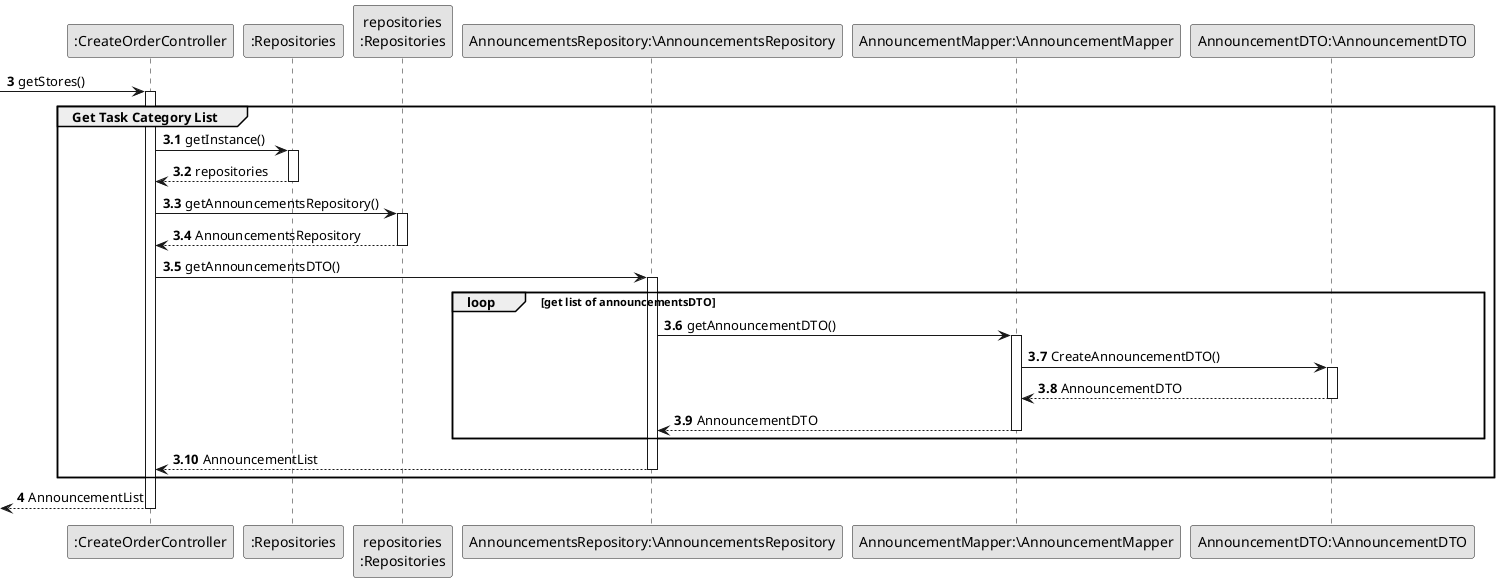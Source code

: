 @startuml
skinparam monochrome true
skinparam packageStyle rectangle
skinparam shadowing false

autonumber

'hide footbox

participant ":CreateOrderController" as CTRL
participant ":Repositories" as RepositorySingleton
participant "repositories\n:Repositories" as PLAT
participant "AnnouncementsRepository:\AnnouncementsRepository" as AnnouncementsRepository
participant "AnnouncementMapper:\AnnouncementMapper" as Mapper
participant "AnnouncementDTO:\AnnouncementDTO" as DTO

autonumber 3

 -> CTRL : getStores()
autonumber 3.1
activate CTRL
    group Get Task Category List


            CTRL -> RepositorySingleton : getInstance()
            activate RepositorySingleton

                RepositorySingleton --> CTRL: repositories
            deactivate RepositorySingleton

            CTRL -> PLAT : getAnnouncementsRepository()
            activate PLAT



                PLAT --> CTRL: AnnouncementsRepository
            deactivate PLAT

            CTRL -> AnnouncementsRepository : getAnnouncementsDTO()
            loop get list of announcementsDTO
            activate AnnouncementsRepository
              AnnouncementsRepository->Mapper:getAnnouncementDTO()
            activate Mapper

            Mapper->DTO:CreateAnnouncementDTO()

            activate DTO
            DTO-->Mapper:AnnouncementDTO
            deactivate DTO
            Mapper-->AnnouncementsRepository:AnnouncementDTO
            deactivate Mapper
            end
                AnnouncementsRepository --> CTRL : AnnouncementList
            deactivate AnnouncementsRepository


    end
    autonumber 4
    <-- CTRL  : AnnouncementList
deactivate CTRL


@enduml